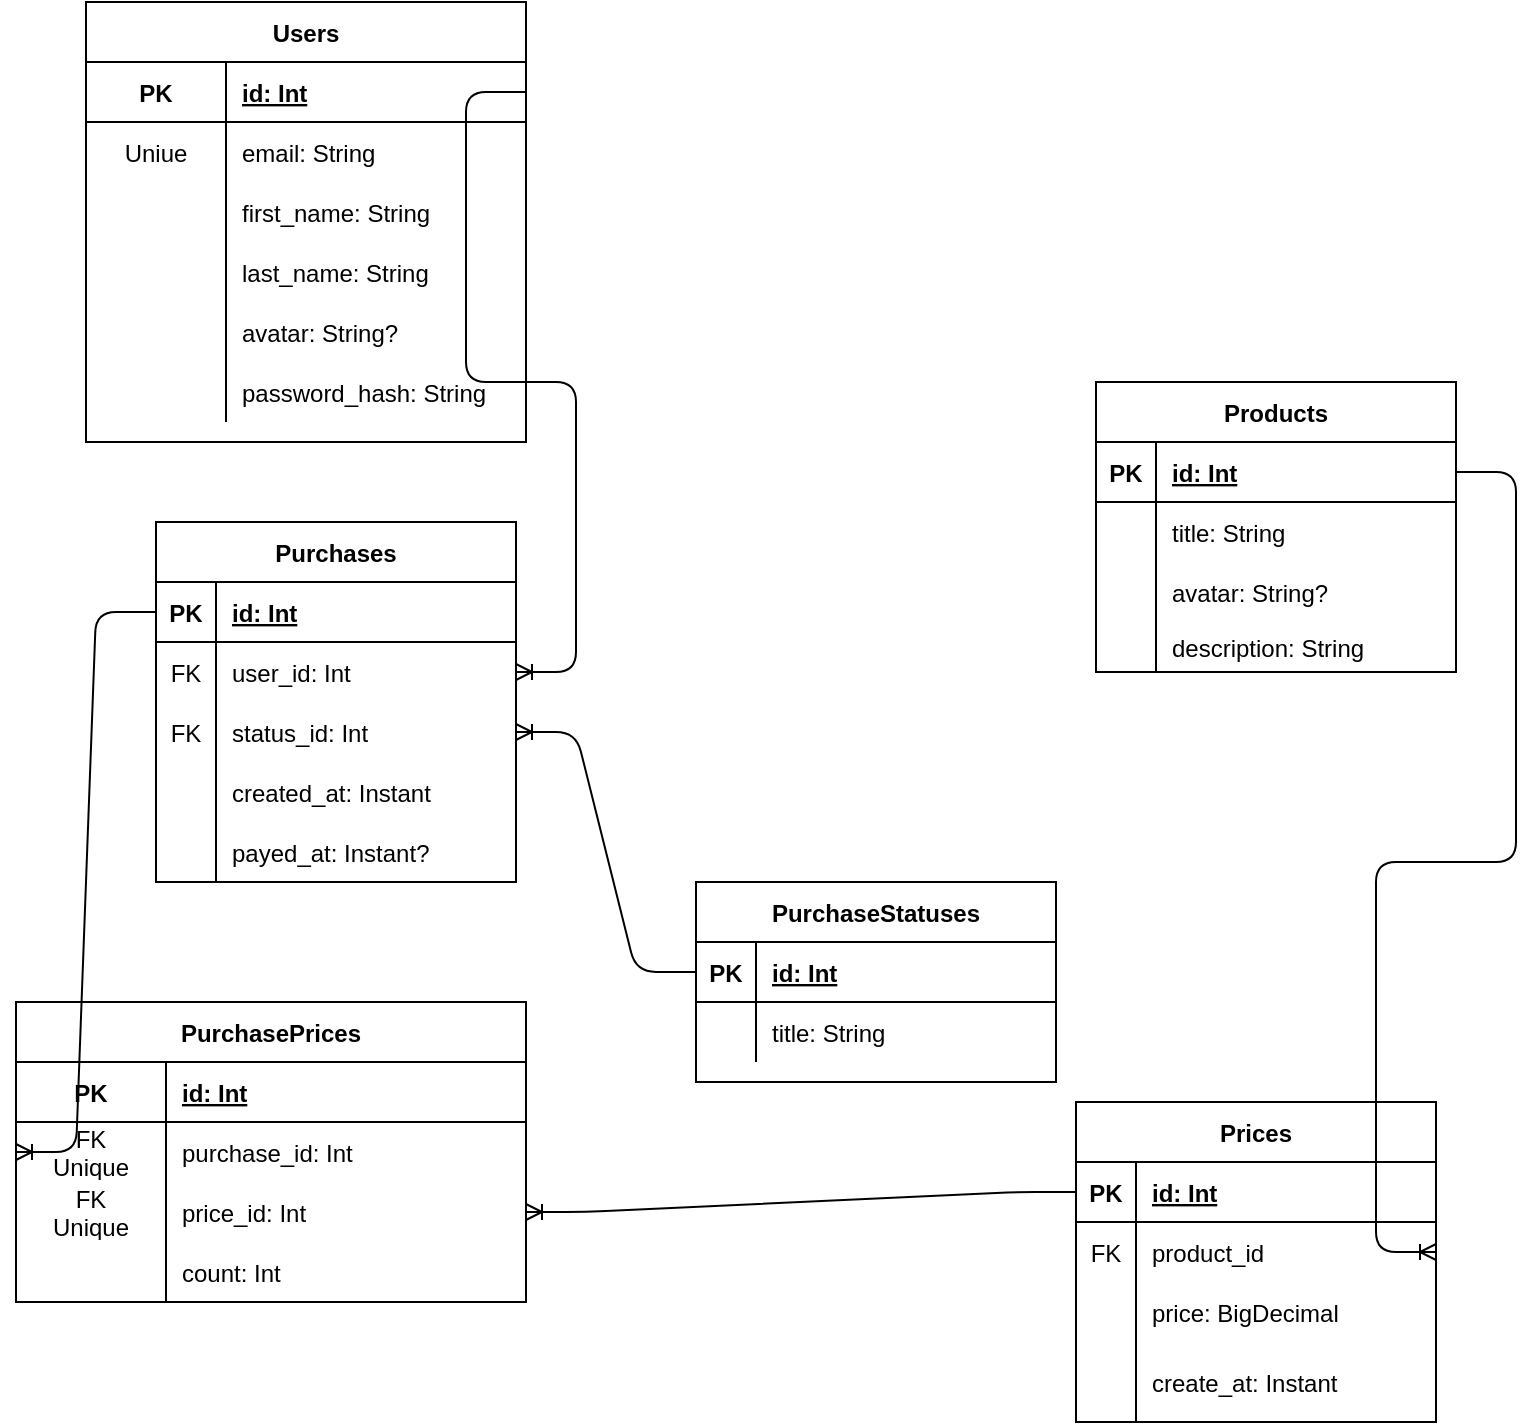 <mxfile version="14.9.1" type="github">
  <diagram id="Tq5xrp3OgVaKrlStM5Dh" name="Page-1">
    <mxGraphModel dx="1422" dy="762" grid="1" gridSize="10" guides="1" tooltips="1" connect="1" arrows="1" fold="1" page="1" pageScale="1" pageWidth="827" pageHeight="1169" math="0" shadow="0">
      <root>
        <mxCell id="0" />
        <mxCell id="1" parent="0" />
        <mxCell id="-Tg5e1JQhwsckxDDgrO--1" value="Users" style="shape=table;startSize=30;container=1;collapsible=1;childLayout=tableLayout;fixedRows=1;rowLines=0;fontStyle=1;align=center;resizeLast=1;" vertex="1" parent="1">
          <mxGeometry x="55" y="220" width="220" height="220" as="geometry" />
        </mxCell>
        <mxCell id="-Tg5e1JQhwsckxDDgrO--2" value="" style="shape=partialRectangle;collapsible=0;dropTarget=0;pointerEvents=0;fillColor=none;top=0;left=0;bottom=1;right=0;points=[[0,0.5],[1,0.5]];portConstraint=eastwest;" vertex="1" parent="-Tg5e1JQhwsckxDDgrO--1">
          <mxGeometry y="30" width="220" height="30" as="geometry" />
        </mxCell>
        <mxCell id="-Tg5e1JQhwsckxDDgrO--3" value="PK" style="shape=partialRectangle;connectable=0;fillColor=none;top=0;left=0;bottom=0;right=0;fontStyle=1;overflow=hidden;" vertex="1" parent="-Tg5e1JQhwsckxDDgrO--2">
          <mxGeometry width="70" height="30" as="geometry" />
        </mxCell>
        <mxCell id="-Tg5e1JQhwsckxDDgrO--4" value="id: Int" style="shape=partialRectangle;connectable=0;fillColor=none;top=0;left=0;bottom=0;right=0;align=left;spacingLeft=6;fontStyle=5;overflow=hidden;" vertex="1" parent="-Tg5e1JQhwsckxDDgrO--2">
          <mxGeometry x="70" width="150" height="30" as="geometry" />
        </mxCell>
        <mxCell id="-Tg5e1JQhwsckxDDgrO--17" value="" style="shape=partialRectangle;collapsible=0;dropTarget=0;pointerEvents=0;fillColor=none;top=0;left=0;bottom=0;right=0;points=[[0,0.5],[1,0.5]];portConstraint=eastwest;" vertex="1" parent="-Tg5e1JQhwsckxDDgrO--1">
          <mxGeometry y="60" width="220" height="30" as="geometry" />
        </mxCell>
        <mxCell id="-Tg5e1JQhwsckxDDgrO--18" value="Uniue" style="shape=partialRectangle;connectable=0;fillColor=none;top=0;left=0;bottom=0;right=0;fontStyle=0;overflow=hidden;" vertex="1" parent="-Tg5e1JQhwsckxDDgrO--17">
          <mxGeometry width="70" height="30" as="geometry" />
        </mxCell>
        <mxCell id="-Tg5e1JQhwsckxDDgrO--19" value="еmail: String" style="shape=partialRectangle;connectable=0;fillColor=none;top=0;left=0;bottom=0;right=0;align=left;spacingLeft=6;fontStyle=0;overflow=hidden;" vertex="1" parent="-Tg5e1JQhwsckxDDgrO--17">
          <mxGeometry x="70" width="150" height="30" as="geometry" />
        </mxCell>
        <mxCell id="-Tg5e1JQhwsckxDDgrO--5" value="" style="shape=partialRectangle;collapsible=0;dropTarget=0;pointerEvents=0;fillColor=none;top=0;left=0;bottom=0;right=0;points=[[0,0.5],[1,0.5]];portConstraint=eastwest;" vertex="1" parent="-Tg5e1JQhwsckxDDgrO--1">
          <mxGeometry y="90" width="220" height="30" as="geometry" />
        </mxCell>
        <mxCell id="-Tg5e1JQhwsckxDDgrO--6" value="" style="shape=partialRectangle;connectable=0;fillColor=none;top=0;left=0;bottom=0;right=0;editable=1;overflow=hidden;" vertex="1" parent="-Tg5e1JQhwsckxDDgrO--5">
          <mxGeometry width="70" height="30" as="geometry" />
        </mxCell>
        <mxCell id="-Tg5e1JQhwsckxDDgrO--7" value="first_name: String" style="shape=partialRectangle;connectable=0;fillColor=none;top=0;left=0;bottom=0;right=0;align=left;spacingLeft=6;overflow=hidden;" vertex="1" parent="-Tg5e1JQhwsckxDDgrO--5">
          <mxGeometry x="70" width="150" height="30" as="geometry" />
        </mxCell>
        <mxCell id="-Tg5e1JQhwsckxDDgrO--8" value="" style="shape=partialRectangle;collapsible=0;dropTarget=0;pointerEvents=0;fillColor=none;top=0;left=0;bottom=0;right=0;points=[[0,0.5],[1,0.5]];portConstraint=eastwest;" vertex="1" parent="-Tg5e1JQhwsckxDDgrO--1">
          <mxGeometry y="120" width="220" height="30" as="geometry" />
        </mxCell>
        <mxCell id="-Tg5e1JQhwsckxDDgrO--9" value="" style="shape=partialRectangle;connectable=0;fillColor=none;top=0;left=0;bottom=0;right=0;editable=1;overflow=hidden;" vertex="1" parent="-Tg5e1JQhwsckxDDgrO--8">
          <mxGeometry width="70" height="30" as="geometry" />
        </mxCell>
        <mxCell id="-Tg5e1JQhwsckxDDgrO--10" value="last_name: String" style="shape=partialRectangle;connectable=0;fillColor=none;top=0;left=0;bottom=0;right=0;align=left;spacingLeft=6;overflow=hidden;" vertex="1" parent="-Tg5e1JQhwsckxDDgrO--8">
          <mxGeometry x="70" width="150" height="30" as="geometry" />
        </mxCell>
        <mxCell id="-Tg5e1JQhwsckxDDgrO--14" value="" style="shape=partialRectangle;collapsible=0;dropTarget=0;pointerEvents=0;fillColor=none;top=0;left=0;bottom=0;right=0;points=[[0,0.5],[1,0.5]];portConstraint=eastwest;" vertex="1" parent="-Tg5e1JQhwsckxDDgrO--1">
          <mxGeometry y="150" width="220" height="30" as="geometry" />
        </mxCell>
        <mxCell id="-Tg5e1JQhwsckxDDgrO--15" value="" style="shape=partialRectangle;connectable=0;fillColor=none;top=0;left=0;bottom=0;right=0;editable=1;overflow=hidden;" vertex="1" parent="-Tg5e1JQhwsckxDDgrO--14">
          <mxGeometry width="70" height="30" as="geometry" />
        </mxCell>
        <mxCell id="-Tg5e1JQhwsckxDDgrO--16" value="avatar: String?" style="shape=partialRectangle;connectable=0;fillColor=none;top=0;left=0;bottom=0;right=0;align=left;spacingLeft=6;overflow=hidden;" vertex="1" parent="-Tg5e1JQhwsckxDDgrO--14">
          <mxGeometry x="70" width="150" height="30" as="geometry" />
        </mxCell>
        <mxCell id="-Tg5e1JQhwsckxDDgrO--11" value="" style="shape=partialRectangle;collapsible=0;dropTarget=0;pointerEvents=0;fillColor=none;top=0;left=0;bottom=0;right=0;points=[[0,0.5],[1,0.5]];portConstraint=eastwest;" vertex="1" parent="-Tg5e1JQhwsckxDDgrO--1">
          <mxGeometry y="180" width="220" height="30" as="geometry" />
        </mxCell>
        <mxCell id="-Tg5e1JQhwsckxDDgrO--12" value="" style="shape=partialRectangle;connectable=0;fillColor=none;top=0;left=0;bottom=0;right=0;editable=1;overflow=hidden;" vertex="1" parent="-Tg5e1JQhwsckxDDgrO--11">
          <mxGeometry width="70" height="30" as="geometry" />
        </mxCell>
        <mxCell id="-Tg5e1JQhwsckxDDgrO--13" value="password_hash: String" style="shape=partialRectangle;connectable=0;fillColor=none;top=0;left=0;bottom=0;right=0;align=left;spacingLeft=6;overflow=hidden;" vertex="1" parent="-Tg5e1JQhwsckxDDgrO--11">
          <mxGeometry x="70" width="150" height="30" as="geometry" />
        </mxCell>
        <mxCell id="-Tg5e1JQhwsckxDDgrO--20" value="Products" style="shape=table;startSize=30;container=1;collapsible=1;childLayout=tableLayout;fixedRows=1;rowLines=0;fontStyle=1;align=center;resizeLast=1;" vertex="1" parent="1">
          <mxGeometry x="560" y="410" width="180" height="145" as="geometry" />
        </mxCell>
        <mxCell id="-Tg5e1JQhwsckxDDgrO--21" value="" style="shape=partialRectangle;collapsible=0;dropTarget=0;pointerEvents=0;fillColor=none;top=0;left=0;bottom=1;right=0;points=[[0,0.5],[1,0.5]];portConstraint=eastwest;" vertex="1" parent="-Tg5e1JQhwsckxDDgrO--20">
          <mxGeometry y="30" width="180" height="30" as="geometry" />
        </mxCell>
        <mxCell id="-Tg5e1JQhwsckxDDgrO--22" value="PK" style="shape=partialRectangle;connectable=0;fillColor=none;top=0;left=0;bottom=0;right=0;fontStyle=1;overflow=hidden;" vertex="1" parent="-Tg5e1JQhwsckxDDgrO--21">
          <mxGeometry width="30" height="30" as="geometry" />
        </mxCell>
        <mxCell id="-Tg5e1JQhwsckxDDgrO--23" value="id: Int" style="shape=partialRectangle;connectable=0;fillColor=none;top=0;left=0;bottom=0;right=0;align=left;spacingLeft=6;fontStyle=5;overflow=hidden;" vertex="1" parent="-Tg5e1JQhwsckxDDgrO--21">
          <mxGeometry x="30" width="150" height="30" as="geometry" />
        </mxCell>
        <mxCell id="-Tg5e1JQhwsckxDDgrO--24" value="" style="shape=partialRectangle;collapsible=0;dropTarget=0;pointerEvents=0;fillColor=none;top=0;left=0;bottom=0;right=0;points=[[0,0.5],[1,0.5]];portConstraint=eastwest;" vertex="1" parent="-Tg5e1JQhwsckxDDgrO--20">
          <mxGeometry y="60" width="180" height="30" as="geometry" />
        </mxCell>
        <mxCell id="-Tg5e1JQhwsckxDDgrO--25" value="" style="shape=partialRectangle;connectable=0;fillColor=none;top=0;left=0;bottom=0;right=0;editable=1;overflow=hidden;" vertex="1" parent="-Tg5e1JQhwsckxDDgrO--24">
          <mxGeometry width="30" height="30" as="geometry" />
        </mxCell>
        <mxCell id="-Tg5e1JQhwsckxDDgrO--26" value="title: String" style="shape=partialRectangle;connectable=0;fillColor=none;top=0;left=0;bottom=0;right=0;align=left;spacingLeft=6;overflow=hidden;" vertex="1" parent="-Tg5e1JQhwsckxDDgrO--24">
          <mxGeometry x="30" width="150" height="30" as="geometry" />
        </mxCell>
        <mxCell id="-Tg5e1JQhwsckxDDgrO--27" value="" style="shape=partialRectangle;collapsible=0;dropTarget=0;pointerEvents=0;fillColor=none;top=0;left=0;bottom=0;right=0;points=[[0,0.5],[1,0.5]];portConstraint=eastwest;" vertex="1" parent="-Tg5e1JQhwsckxDDgrO--20">
          <mxGeometry y="90" width="180" height="30" as="geometry" />
        </mxCell>
        <mxCell id="-Tg5e1JQhwsckxDDgrO--28" value="" style="shape=partialRectangle;connectable=0;fillColor=none;top=0;left=0;bottom=0;right=0;editable=1;overflow=hidden;" vertex="1" parent="-Tg5e1JQhwsckxDDgrO--27">
          <mxGeometry width="30" height="30" as="geometry" />
        </mxCell>
        <mxCell id="-Tg5e1JQhwsckxDDgrO--29" value="avatar: String?" style="shape=partialRectangle;connectable=0;fillColor=none;top=0;left=0;bottom=0;right=0;align=left;spacingLeft=6;overflow=hidden;" vertex="1" parent="-Tg5e1JQhwsckxDDgrO--27">
          <mxGeometry x="30" width="150" height="30" as="geometry" />
        </mxCell>
        <mxCell id="-Tg5e1JQhwsckxDDgrO--30" value="" style="shape=partialRectangle;collapsible=0;dropTarget=0;pointerEvents=0;fillColor=none;top=0;left=0;bottom=0;right=0;points=[[0,0.5],[1,0.5]];portConstraint=eastwest;" vertex="1" parent="-Tg5e1JQhwsckxDDgrO--20">
          <mxGeometry y="120" width="180" height="25" as="geometry" />
        </mxCell>
        <mxCell id="-Tg5e1JQhwsckxDDgrO--31" value="" style="shape=partialRectangle;connectable=0;fillColor=none;top=0;left=0;bottom=0;right=0;editable=1;overflow=hidden;" vertex="1" parent="-Tg5e1JQhwsckxDDgrO--30">
          <mxGeometry width="30" height="25" as="geometry" />
        </mxCell>
        <mxCell id="-Tg5e1JQhwsckxDDgrO--32" value="description: String" style="shape=partialRectangle;connectable=0;fillColor=none;top=0;left=0;bottom=0;right=0;align=left;spacingLeft=6;overflow=hidden;" vertex="1" parent="-Tg5e1JQhwsckxDDgrO--30">
          <mxGeometry x="30" width="150" height="25" as="geometry" />
        </mxCell>
        <mxCell id="-Tg5e1JQhwsckxDDgrO--33" value="Prices" style="shape=table;startSize=30;container=1;collapsible=1;childLayout=tableLayout;fixedRows=1;rowLines=0;fontStyle=1;align=center;resizeLast=1;" vertex="1" parent="1">
          <mxGeometry x="550" y="770" width="180" height="160" as="geometry" />
        </mxCell>
        <mxCell id="-Tg5e1JQhwsckxDDgrO--34" value="" style="shape=partialRectangle;collapsible=0;dropTarget=0;pointerEvents=0;fillColor=none;top=0;left=0;bottom=1;right=0;points=[[0,0.5],[1,0.5]];portConstraint=eastwest;" vertex="1" parent="-Tg5e1JQhwsckxDDgrO--33">
          <mxGeometry y="30" width="180" height="30" as="geometry" />
        </mxCell>
        <mxCell id="-Tg5e1JQhwsckxDDgrO--35" value="PK" style="shape=partialRectangle;connectable=0;fillColor=none;top=0;left=0;bottom=0;right=0;fontStyle=1;overflow=hidden;" vertex="1" parent="-Tg5e1JQhwsckxDDgrO--34">
          <mxGeometry width="30" height="30" as="geometry" />
        </mxCell>
        <mxCell id="-Tg5e1JQhwsckxDDgrO--36" value="id: Int" style="shape=partialRectangle;connectable=0;fillColor=none;top=0;left=0;bottom=0;right=0;align=left;spacingLeft=6;fontStyle=5;overflow=hidden;" vertex="1" parent="-Tg5e1JQhwsckxDDgrO--34">
          <mxGeometry x="30" width="150" height="30" as="geometry" />
        </mxCell>
        <mxCell id="-Tg5e1JQhwsckxDDgrO--46" value="" style="shape=partialRectangle;collapsible=0;dropTarget=0;pointerEvents=0;fillColor=none;top=0;left=0;bottom=0;right=0;points=[[0,0.5],[1,0.5]];portConstraint=eastwest;" vertex="1" parent="-Tg5e1JQhwsckxDDgrO--33">
          <mxGeometry y="60" width="180" height="30" as="geometry" />
        </mxCell>
        <mxCell id="-Tg5e1JQhwsckxDDgrO--47" value="FK" style="shape=partialRectangle;connectable=0;fillColor=none;top=0;left=0;bottom=0;right=0;fontStyle=0;overflow=hidden;" vertex="1" parent="-Tg5e1JQhwsckxDDgrO--46">
          <mxGeometry width="30" height="30" as="geometry" />
        </mxCell>
        <mxCell id="-Tg5e1JQhwsckxDDgrO--48" value="product_id" style="shape=partialRectangle;connectable=0;fillColor=none;top=0;left=0;bottom=0;right=0;align=left;spacingLeft=6;fontStyle=0;overflow=hidden;" vertex="1" parent="-Tg5e1JQhwsckxDDgrO--46">
          <mxGeometry x="30" width="150" height="30" as="geometry" />
        </mxCell>
        <mxCell id="-Tg5e1JQhwsckxDDgrO--40" value="" style="shape=partialRectangle;collapsible=0;dropTarget=0;pointerEvents=0;fillColor=none;top=0;left=0;bottom=0;right=0;points=[[0,0.5],[1,0.5]];portConstraint=eastwest;" vertex="1" parent="-Tg5e1JQhwsckxDDgrO--33">
          <mxGeometry y="90" width="180" height="30" as="geometry" />
        </mxCell>
        <mxCell id="-Tg5e1JQhwsckxDDgrO--41" value="" style="shape=partialRectangle;connectable=0;fillColor=none;top=0;left=0;bottom=0;right=0;editable=1;overflow=hidden;" vertex="1" parent="-Tg5e1JQhwsckxDDgrO--40">
          <mxGeometry width="30" height="30" as="geometry" />
        </mxCell>
        <mxCell id="-Tg5e1JQhwsckxDDgrO--42" value="price: BigDecimal" style="shape=partialRectangle;connectable=0;fillColor=none;top=0;left=0;bottom=0;right=0;align=left;spacingLeft=6;overflow=hidden;" vertex="1" parent="-Tg5e1JQhwsckxDDgrO--40">
          <mxGeometry x="30" width="150" height="30" as="geometry" />
        </mxCell>
        <mxCell id="-Tg5e1JQhwsckxDDgrO--43" value="" style="shape=partialRectangle;collapsible=0;dropTarget=0;pointerEvents=0;fillColor=none;top=0;left=0;bottom=0;right=0;points=[[0,0.5],[1,0.5]];portConstraint=eastwest;" vertex="1" parent="-Tg5e1JQhwsckxDDgrO--33">
          <mxGeometry y="120" width="180" height="40" as="geometry" />
        </mxCell>
        <mxCell id="-Tg5e1JQhwsckxDDgrO--44" value="" style="shape=partialRectangle;connectable=0;fillColor=none;top=0;left=0;bottom=0;right=0;editable=1;overflow=hidden;" vertex="1" parent="-Tg5e1JQhwsckxDDgrO--43">
          <mxGeometry width="30" height="40" as="geometry" />
        </mxCell>
        <mxCell id="-Tg5e1JQhwsckxDDgrO--45" value="create_at: Instant" style="shape=partialRectangle;connectable=0;fillColor=none;top=0;left=0;bottom=0;right=0;align=left;spacingLeft=6;overflow=hidden;" vertex="1" parent="-Tg5e1JQhwsckxDDgrO--43">
          <mxGeometry x="30" width="150" height="40" as="geometry" />
        </mxCell>
        <mxCell id="-Tg5e1JQhwsckxDDgrO--49" value="" style="edgeStyle=entityRelationEdgeStyle;fontSize=12;html=1;endArrow=ERoneToMany;exitX=1;exitY=0.5;exitDx=0;exitDy=0;" edge="1" parent="1" source="-Tg5e1JQhwsckxDDgrO--21">
          <mxGeometry width="100" height="100" relative="1" as="geometry">
            <mxPoint x="330" y="305" as="sourcePoint" />
            <mxPoint x="730" y="845" as="targetPoint" />
          </mxGeometry>
        </mxCell>
        <mxCell id="-Tg5e1JQhwsckxDDgrO--50" value="Purchases" style="shape=table;startSize=30;container=1;collapsible=1;childLayout=tableLayout;fixedRows=1;rowLines=0;fontStyle=1;align=center;resizeLast=1;" vertex="1" parent="1">
          <mxGeometry x="90" y="480" width="180" height="180" as="geometry" />
        </mxCell>
        <mxCell id="-Tg5e1JQhwsckxDDgrO--51" value="" style="shape=partialRectangle;collapsible=0;dropTarget=0;pointerEvents=0;fillColor=none;top=0;left=0;bottom=1;right=0;points=[[0,0.5],[1,0.5]];portConstraint=eastwest;" vertex="1" parent="-Tg5e1JQhwsckxDDgrO--50">
          <mxGeometry y="30" width="180" height="30" as="geometry" />
        </mxCell>
        <mxCell id="-Tg5e1JQhwsckxDDgrO--52" value="PK" style="shape=partialRectangle;connectable=0;fillColor=none;top=0;left=0;bottom=0;right=0;fontStyle=1;overflow=hidden;" vertex="1" parent="-Tg5e1JQhwsckxDDgrO--51">
          <mxGeometry width="30" height="30" as="geometry" />
        </mxCell>
        <mxCell id="-Tg5e1JQhwsckxDDgrO--53" value="id: Int" style="shape=partialRectangle;connectable=0;fillColor=none;top=0;left=0;bottom=0;right=0;align=left;spacingLeft=6;fontStyle=5;overflow=hidden;" vertex="1" parent="-Tg5e1JQhwsckxDDgrO--51">
          <mxGeometry x="30" width="150" height="30" as="geometry" />
        </mxCell>
        <mxCell id="-Tg5e1JQhwsckxDDgrO--67" value="" style="shape=partialRectangle;collapsible=0;dropTarget=0;pointerEvents=0;fillColor=none;top=0;left=0;bottom=0;right=0;points=[[0,0.5],[1,0.5]];portConstraint=eastwest;" vertex="1" parent="-Tg5e1JQhwsckxDDgrO--50">
          <mxGeometry y="60" width="180" height="30" as="geometry" />
        </mxCell>
        <mxCell id="-Tg5e1JQhwsckxDDgrO--68" value="FK" style="shape=partialRectangle;connectable=0;fillColor=none;top=0;left=0;bottom=0;right=0;fontStyle=0;overflow=hidden;" vertex="1" parent="-Tg5e1JQhwsckxDDgrO--67">
          <mxGeometry width="30" height="30" as="geometry" />
        </mxCell>
        <mxCell id="-Tg5e1JQhwsckxDDgrO--69" value="user_id: Int" style="shape=partialRectangle;connectable=0;fillColor=none;top=0;left=0;bottom=0;right=0;align=left;spacingLeft=6;fontStyle=0;overflow=hidden;" vertex="1" parent="-Tg5e1JQhwsckxDDgrO--67">
          <mxGeometry x="30" width="150" height="30" as="geometry" />
        </mxCell>
        <mxCell id="-Tg5e1JQhwsckxDDgrO--95" value="" style="shape=partialRectangle;collapsible=0;dropTarget=0;pointerEvents=0;fillColor=none;top=0;left=0;bottom=0;right=0;points=[[0,0.5],[1,0.5]];portConstraint=eastwest;" vertex="1" parent="-Tg5e1JQhwsckxDDgrO--50">
          <mxGeometry y="90" width="180" height="30" as="geometry" />
        </mxCell>
        <mxCell id="-Tg5e1JQhwsckxDDgrO--96" value="FK" style="shape=partialRectangle;connectable=0;fillColor=none;top=0;left=0;bottom=0;right=0;fontStyle=0;overflow=hidden;" vertex="1" parent="-Tg5e1JQhwsckxDDgrO--95">
          <mxGeometry width="30" height="30" as="geometry" />
        </mxCell>
        <mxCell id="-Tg5e1JQhwsckxDDgrO--97" value="status_id: Int" style="shape=partialRectangle;connectable=0;fillColor=none;top=0;left=0;bottom=0;right=0;align=left;spacingLeft=6;fontStyle=0;overflow=hidden;" vertex="1" parent="-Tg5e1JQhwsckxDDgrO--95">
          <mxGeometry x="30" width="150" height="30" as="geometry" />
        </mxCell>
        <mxCell id="-Tg5e1JQhwsckxDDgrO--57" value="" style="shape=partialRectangle;collapsible=0;dropTarget=0;pointerEvents=0;fillColor=none;top=0;left=0;bottom=0;right=0;points=[[0,0.5],[1,0.5]];portConstraint=eastwest;" vertex="1" parent="-Tg5e1JQhwsckxDDgrO--50">
          <mxGeometry y="120" width="180" height="30" as="geometry" />
        </mxCell>
        <mxCell id="-Tg5e1JQhwsckxDDgrO--58" value="" style="shape=partialRectangle;connectable=0;fillColor=none;top=0;left=0;bottom=0;right=0;editable=1;overflow=hidden;" vertex="1" parent="-Tg5e1JQhwsckxDDgrO--57">
          <mxGeometry width="30" height="30" as="geometry" />
        </mxCell>
        <mxCell id="-Tg5e1JQhwsckxDDgrO--59" value="created_at: Instant" style="shape=partialRectangle;connectable=0;fillColor=none;top=0;left=0;bottom=0;right=0;align=left;spacingLeft=6;overflow=hidden;" vertex="1" parent="-Tg5e1JQhwsckxDDgrO--57">
          <mxGeometry x="30" width="150" height="30" as="geometry" />
        </mxCell>
        <mxCell id="-Tg5e1JQhwsckxDDgrO--54" value="" style="shape=partialRectangle;collapsible=0;dropTarget=0;pointerEvents=0;fillColor=none;top=0;left=0;bottom=0;right=0;points=[[0,0.5],[1,0.5]];portConstraint=eastwest;" vertex="1" parent="-Tg5e1JQhwsckxDDgrO--50">
          <mxGeometry y="150" width="180" height="30" as="geometry" />
        </mxCell>
        <mxCell id="-Tg5e1JQhwsckxDDgrO--55" value="" style="shape=partialRectangle;connectable=0;fillColor=none;top=0;left=0;bottom=0;right=0;editable=1;overflow=hidden;" vertex="1" parent="-Tg5e1JQhwsckxDDgrO--54">
          <mxGeometry width="30" height="30" as="geometry" />
        </mxCell>
        <mxCell id="-Tg5e1JQhwsckxDDgrO--56" value="payed_at: Instant?" style="shape=partialRectangle;connectable=0;fillColor=none;top=0;left=0;bottom=0;right=0;align=left;spacingLeft=6;overflow=hidden;" vertex="1" parent="-Tg5e1JQhwsckxDDgrO--54">
          <mxGeometry x="30" width="150" height="30" as="geometry" />
        </mxCell>
        <mxCell id="-Tg5e1JQhwsckxDDgrO--82" value="PurchaseStatuses" style="shape=table;startSize=30;container=1;collapsible=1;childLayout=tableLayout;fixedRows=1;rowLines=0;fontStyle=1;align=center;resizeLast=1;" vertex="1" parent="1">
          <mxGeometry x="360" y="660" width="180" height="100" as="geometry" />
        </mxCell>
        <mxCell id="-Tg5e1JQhwsckxDDgrO--83" value="" style="shape=partialRectangle;collapsible=0;dropTarget=0;pointerEvents=0;fillColor=none;top=0;left=0;bottom=1;right=0;points=[[0,0.5],[1,0.5]];portConstraint=eastwest;" vertex="1" parent="-Tg5e1JQhwsckxDDgrO--82">
          <mxGeometry y="30" width="180" height="30" as="geometry" />
        </mxCell>
        <mxCell id="-Tg5e1JQhwsckxDDgrO--84" value="PK" style="shape=partialRectangle;connectable=0;fillColor=none;top=0;left=0;bottom=0;right=0;fontStyle=1;overflow=hidden;" vertex="1" parent="-Tg5e1JQhwsckxDDgrO--83">
          <mxGeometry width="30" height="30" as="geometry" />
        </mxCell>
        <mxCell id="-Tg5e1JQhwsckxDDgrO--85" value="id: Int" style="shape=partialRectangle;connectable=0;fillColor=none;top=0;left=0;bottom=0;right=0;align=left;spacingLeft=6;fontStyle=5;overflow=hidden;" vertex="1" parent="-Tg5e1JQhwsckxDDgrO--83">
          <mxGeometry x="30" width="150" height="30" as="geometry" />
        </mxCell>
        <mxCell id="-Tg5e1JQhwsckxDDgrO--86" value="" style="shape=partialRectangle;collapsible=0;dropTarget=0;pointerEvents=0;fillColor=none;top=0;left=0;bottom=0;right=0;points=[[0,0.5],[1,0.5]];portConstraint=eastwest;" vertex="1" parent="-Tg5e1JQhwsckxDDgrO--82">
          <mxGeometry y="60" width="180" height="30" as="geometry" />
        </mxCell>
        <mxCell id="-Tg5e1JQhwsckxDDgrO--87" value="" style="shape=partialRectangle;connectable=0;fillColor=none;top=0;left=0;bottom=0;right=0;editable=1;overflow=hidden;" vertex="1" parent="-Tg5e1JQhwsckxDDgrO--86">
          <mxGeometry width="30" height="30" as="geometry" />
        </mxCell>
        <mxCell id="-Tg5e1JQhwsckxDDgrO--88" value="title: String" style="shape=partialRectangle;connectable=0;fillColor=none;top=0;left=0;bottom=0;right=0;align=left;spacingLeft=6;overflow=hidden;" vertex="1" parent="-Tg5e1JQhwsckxDDgrO--86">
          <mxGeometry x="30" width="150" height="30" as="geometry" />
        </mxCell>
        <mxCell id="-Tg5e1JQhwsckxDDgrO--98" value="" style="edgeStyle=entityRelationEdgeStyle;fontSize=12;html=1;endArrow=ERoneToMany;exitX=1;exitY=0.5;exitDx=0;exitDy=0;" edge="1" parent="1" source="-Tg5e1JQhwsckxDDgrO--2" target="-Tg5e1JQhwsckxDDgrO--67">
          <mxGeometry width="100" height="100" relative="1" as="geometry">
            <mxPoint x="250" y="900" as="sourcePoint" />
            <mxPoint x="350" y="800" as="targetPoint" />
          </mxGeometry>
        </mxCell>
        <mxCell id="-Tg5e1JQhwsckxDDgrO--99" value="" style="edgeStyle=entityRelationEdgeStyle;fontSize=12;html=1;endArrow=ERoneToMany;exitX=0;exitY=0.5;exitDx=0;exitDy=0;entryX=1;entryY=0.5;entryDx=0;entryDy=0;" edge="1" parent="1" source="-Tg5e1JQhwsckxDDgrO--83" target="-Tg5e1JQhwsckxDDgrO--95">
          <mxGeometry width="100" height="100" relative="1" as="geometry">
            <mxPoint x="310" y="810" as="sourcePoint" />
            <mxPoint x="410" y="710" as="targetPoint" />
          </mxGeometry>
        </mxCell>
        <mxCell id="-Tg5e1JQhwsckxDDgrO--100" value="PurchasePrices" style="shape=table;startSize=30;container=1;collapsible=1;childLayout=tableLayout;fixedRows=1;rowLines=0;fontStyle=1;align=center;resizeLast=1;" vertex="1" parent="1">
          <mxGeometry x="20" y="720" width="255" height="150" as="geometry" />
        </mxCell>
        <mxCell id="-Tg5e1JQhwsckxDDgrO--101" value="" style="shape=partialRectangle;collapsible=0;dropTarget=0;pointerEvents=0;fillColor=none;top=0;left=0;bottom=1;right=0;points=[[0,0.5],[1,0.5]];portConstraint=eastwest;" vertex="1" parent="-Tg5e1JQhwsckxDDgrO--100">
          <mxGeometry y="30" width="255" height="30" as="geometry" />
        </mxCell>
        <mxCell id="-Tg5e1JQhwsckxDDgrO--102" value="PK" style="shape=partialRectangle;connectable=0;fillColor=none;top=0;left=0;bottom=0;right=0;fontStyle=1;overflow=hidden;" vertex="1" parent="-Tg5e1JQhwsckxDDgrO--101">
          <mxGeometry width="75" height="30" as="geometry" />
        </mxCell>
        <mxCell id="-Tg5e1JQhwsckxDDgrO--103" value="id: Int" style="shape=partialRectangle;connectable=0;fillColor=none;top=0;left=0;bottom=0;right=0;align=left;spacingLeft=6;fontStyle=5;overflow=hidden;" vertex="1" parent="-Tg5e1JQhwsckxDDgrO--101">
          <mxGeometry x="75" width="180" height="30" as="geometry" />
        </mxCell>
        <mxCell id="-Tg5e1JQhwsckxDDgrO--104" value="" style="shape=partialRectangle;collapsible=0;dropTarget=0;pointerEvents=0;fillColor=none;top=0;left=0;bottom=0;right=0;points=[[0,0.5],[1,0.5]];portConstraint=eastwest;" vertex="1" parent="-Tg5e1JQhwsckxDDgrO--100">
          <mxGeometry y="60" width="255" height="30" as="geometry" />
        </mxCell>
        <mxCell id="-Tg5e1JQhwsckxDDgrO--105" value="FK&#xa;Unique" style="shape=partialRectangle;connectable=0;fillColor=none;top=0;left=0;bottom=0;right=0;editable=1;overflow=hidden;" vertex="1" parent="-Tg5e1JQhwsckxDDgrO--104">
          <mxGeometry width="75" height="30" as="geometry" />
        </mxCell>
        <mxCell id="-Tg5e1JQhwsckxDDgrO--106" value="purchase_id: Int" style="shape=partialRectangle;connectable=0;fillColor=none;top=0;left=0;bottom=0;right=0;align=left;spacingLeft=6;overflow=hidden;" vertex="1" parent="-Tg5e1JQhwsckxDDgrO--104">
          <mxGeometry x="75" width="180" height="30" as="geometry" />
        </mxCell>
        <mxCell id="-Tg5e1JQhwsckxDDgrO--107" value="" style="shape=partialRectangle;collapsible=0;dropTarget=0;pointerEvents=0;fillColor=none;top=0;left=0;bottom=0;right=0;points=[[0,0.5],[1,0.5]];portConstraint=eastwest;" vertex="1" parent="-Tg5e1JQhwsckxDDgrO--100">
          <mxGeometry y="90" width="255" height="30" as="geometry" />
        </mxCell>
        <mxCell id="-Tg5e1JQhwsckxDDgrO--108" value="FK&#xa;Unique" style="shape=partialRectangle;connectable=0;fillColor=none;top=0;left=0;bottom=0;right=0;editable=1;overflow=hidden;" vertex="1" parent="-Tg5e1JQhwsckxDDgrO--107">
          <mxGeometry width="75" height="30" as="geometry" />
        </mxCell>
        <mxCell id="-Tg5e1JQhwsckxDDgrO--109" value="price_id: Int" style="shape=partialRectangle;connectable=0;fillColor=none;top=0;left=0;bottom=0;right=0;align=left;spacingLeft=6;overflow=hidden;" vertex="1" parent="-Tg5e1JQhwsckxDDgrO--107">
          <mxGeometry x="75" width="180" height="30" as="geometry" />
        </mxCell>
        <mxCell id="-Tg5e1JQhwsckxDDgrO--110" value="" style="shape=partialRectangle;collapsible=0;dropTarget=0;pointerEvents=0;fillColor=none;top=0;left=0;bottom=0;right=0;points=[[0,0.5],[1,0.5]];portConstraint=eastwest;" vertex="1" parent="-Tg5e1JQhwsckxDDgrO--100">
          <mxGeometry y="120" width="255" height="30" as="geometry" />
        </mxCell>
        <mxCell id="-Tg5e1JQhwsckxDDgrO--111" value="" style="shape=partialRectangle;connectable=0;fillColor=none;top=0;left=0;bottom=0;right=0;editable=1;overflow=hidden;" vertex="1" parent="-Tg5e1JQhwsckxDDgrO--110">
          <mxGeometry width="75" height="30" as="geometry" />
        </mxCell>
        <mxCell id="-Tg5e1JQhwsckxDDgrO--112" value="count: Int" style="shape=partialRectangle;connectable=0;fillColor=none;top=0;left=0;bottom=0;right=0;align=left;spacingLeft=6;overflow=hidden;" vertex="1" parent="-Tg5e1JQhwsckxDDgrO--110">
          <mxGeometry x="75" width="180" height="30" as="geometry" />
        </mxCell>
        <mxCell id="-Tg5e1JQhwsckxDDgrO--113" value="" style="edgeStyle=entityRelationEdgeStyle;fontSize=12;html=1;endArrow=ERoneToMany;exitX=0;exitY=0.5;exitDx=0;exitDy=0;" edge="1" parent="1" source="-Tg5e1JQhwsckxDDgrO--34" target="-Tg5e1JQhwsckxDDgrO--107">
          <mxGeometry width="100" height="100" relative="1" as="geometry">
            <mxPoint x="530" y="970" as="sourcePoint" />
            <mxPoint x="630" y="870" as="targetPoint" />
          </mxGeometry>
        </mxCell>
        <mxCell id="-Tg5e1JQhwsckxDDgrO--114" value="" style="edgeStyle=entityRelationEdgeStyle;fontSize=12;html=1;endArrow=ERoneToMany;exitX=0;exitY=0.5;exitDx=0;exitDy=0;entryX=0;entryY=0.5;entryDx=0;entryDy=0;" edge="1" parent="1" source="-Tg5e1JQhwsckxDDgrO--51" target="-Tg5e1JQhwsckxDDgrO--104">
          <mxGeometry width="100" height="100" relative="1" as="geometry">
            <mxPoint x="620" y="800" as="sourcePoint" />
            <mxPoint x="720" y="700" as="targetPoint" />
          </mxGeometry>
        </mxCell>
      </root>
    </mxGraphModel>
  </diagram>
</mxfile>
